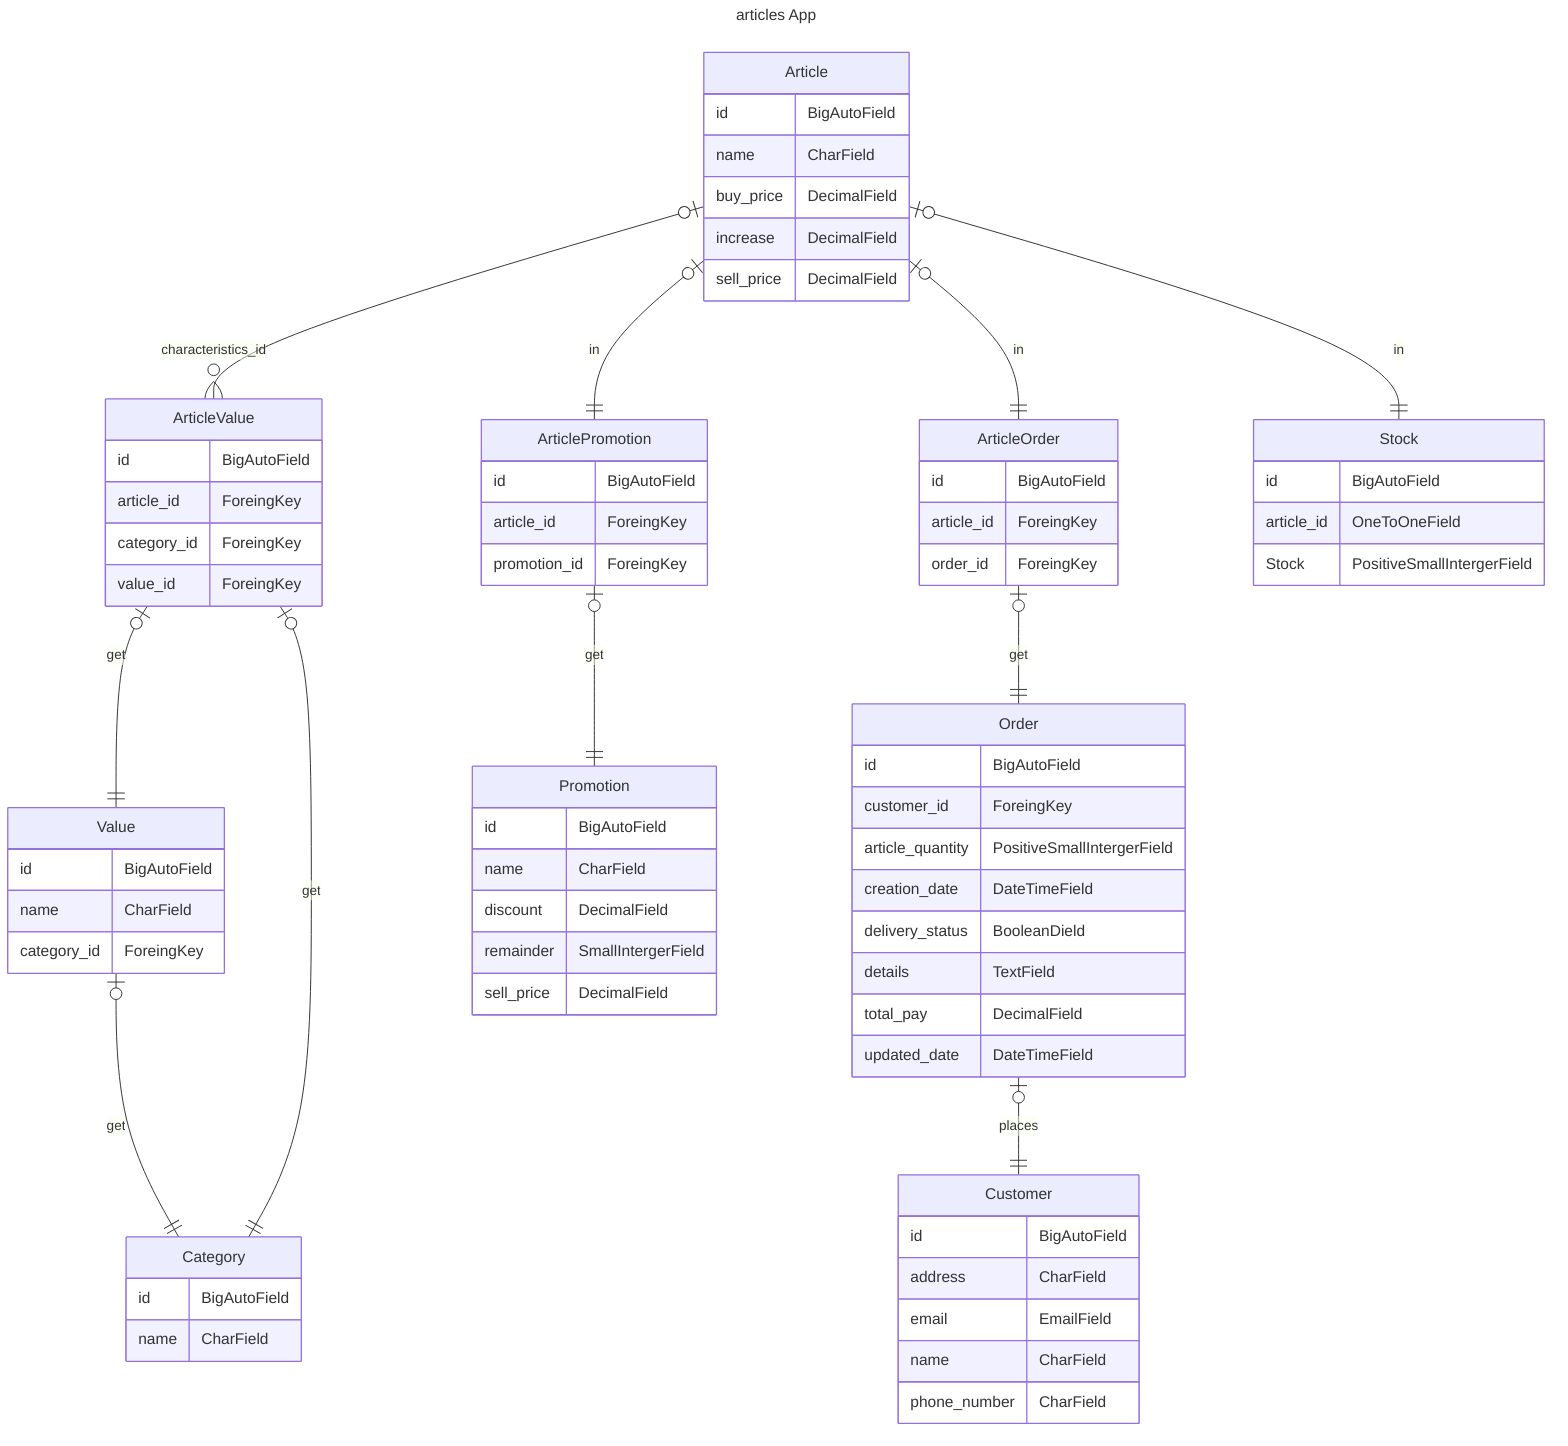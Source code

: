 ---
title: articles App
---
erDiagram 
    Article one or zero to many ArticleValue : characteristics_id
    Article |o--|| ArticlePromotion : in
    Article |o--|| ArticleOrder : in
    Article |o--|| Stock : in
    ArticleValue |o--|| Value : get
    ArticleValue |o--|| Category : get
    Value |o--|| Category : get
    ArticlePromotion |o--|| Promotion : get
    ArticleOrder |o--|| Order : get
    Order |o--|| Customer : places
    Article {
        id BigAutoField
        name CharField
        buy_price DecimalField
        increase DecimalField
        sell_price DecimalField
    }
    ArticleValue {
        id BigAutoField
        article_id ForeingKey
        category_id ForeingKey
        value_id ForeingKey
    }
    ArticlePromotion {
        id BigAutoField
        article_id ForeingKey
        promotion_id ForeingKey
    }
    ArticleOrder {
        id BigAutoField
        article_id ForeingKey
        order_id ForeingKey
    }
    Stock {
        id BigAutoField
        article_id OneToOneField
        Stock PositiveSmallIntergerField
    }
    Value {
        id BigAutoField
        name CharField
        category_id ForeingKey
    }
    Category {
        id BigAutoField
        name CharField
    }
    Promotion {
        id BigAutoField
        name CharField
        discount DecimalField
        remainder SmallIntergerField
        sell_price DecimalField
    }
    Order {
        id BigAutoField
        customer_id ForeingKey
        article_quantity PositiveSmallIntergerField
        creation_date DateTimeField
        delivery_status BooleanDield
        details TextField
        total_pay DecimalField
        updated_date DateTimeField
    }
    Customer {
        id BigAutoField
        address CharField
        email EmailField
        name CharField
        phone_number CharField
    }